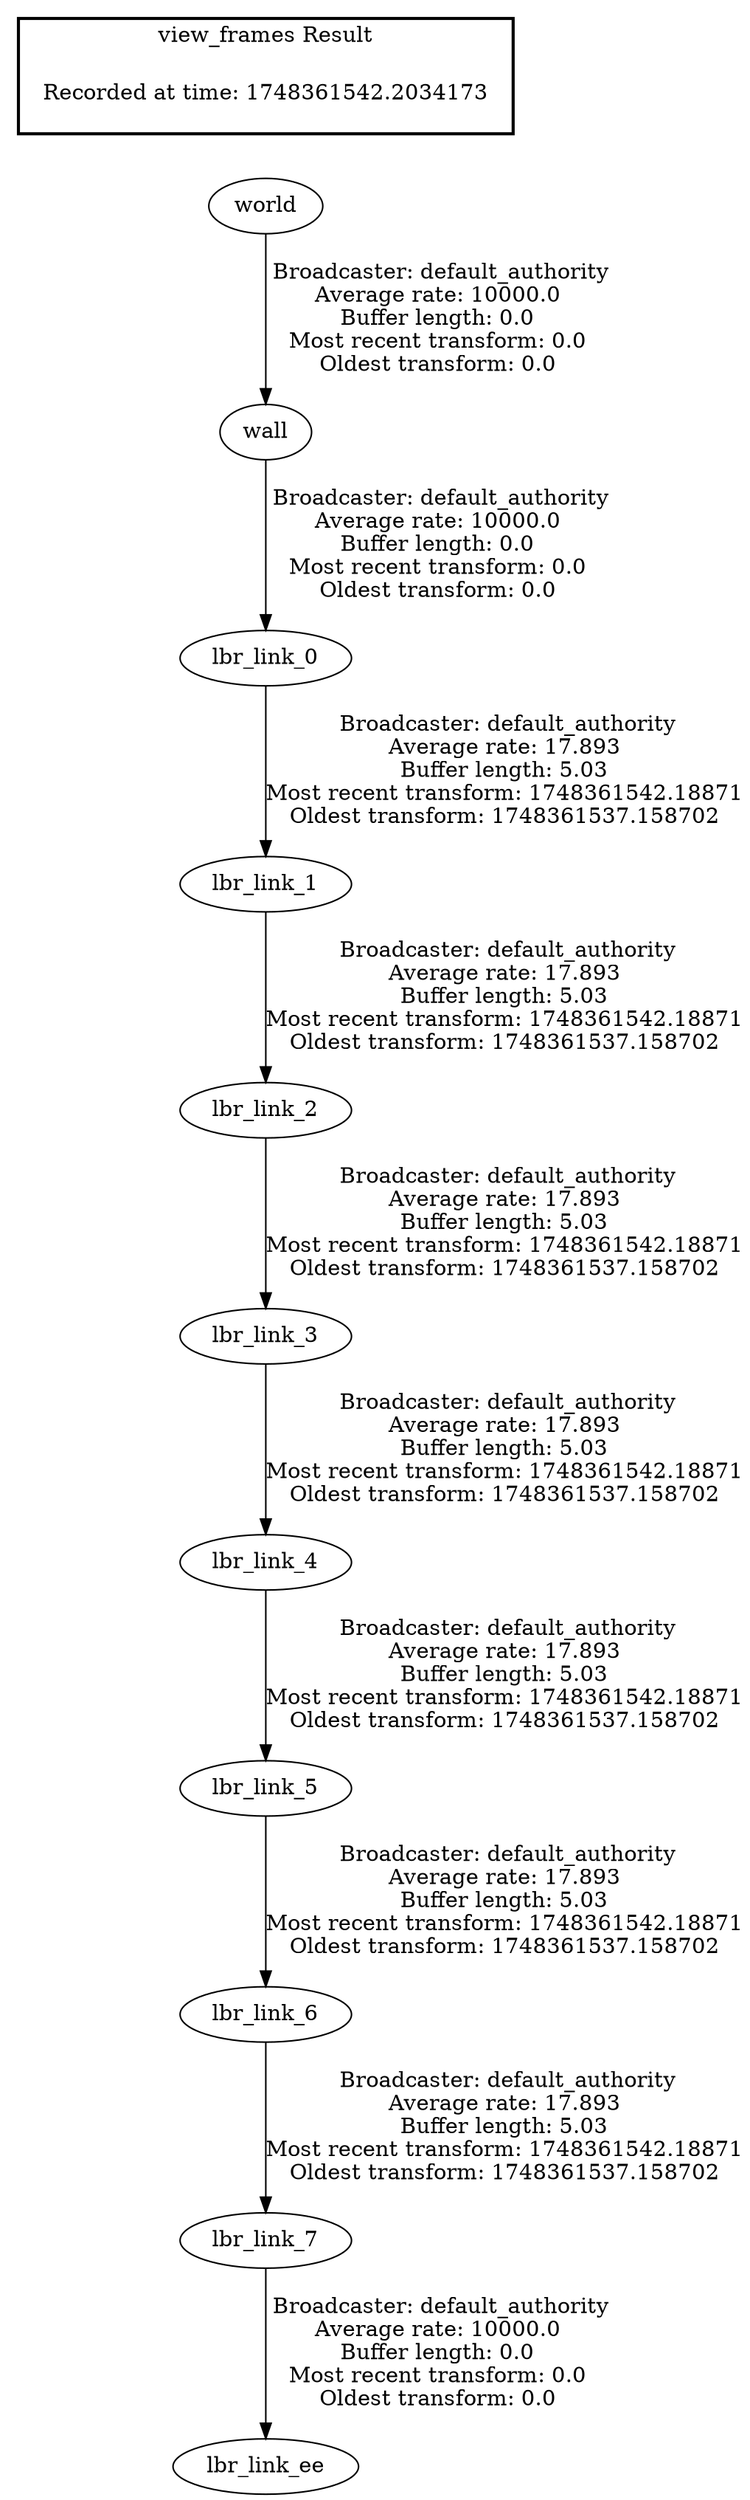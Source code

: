 digraph G {
"world" -> "wall"[label=" Broadcaster: default_authority\nAverage rate: 10000.0\nBuffer length: 0.0\nMost recent transform: 0.0\nOldest transform: 0.0\n"];
"lbr_link_7" -> "lbr_link_ee"[label=" Broadcaster: default_authority\nAverage rate: 10000.0\nBuffer length: 0.0\nMost recent transform: 0.0\nOldest transform: 0.0\n"];
"lbr_link_6" -> "lbr_link_7"[label=" Broadcaster: default_authority\nAverage rate: 17.893\nBuffer length: 5.03\nMost recent transform: 1748361542.18871\nOldest transform: 1748361537.158702\n"];
"wall" -> "lbr_link_0"[label=" Broadcaster: default_authority\nAverage rate: 10000.0\nBuffer length: 0.0\nMost recent transform: 0.0\nOldest transform: 0.0\n"];
"lbr_link_0" -> "lbr_link_1"[label=" Broadcaster: default_authority\nAverage rate: 17.893\nBuffer length: 5.03\nMost recent transform: 1748361542.18871\nOldest transform: 1748361537.158702\n"];
"lbr_link_1" -> "lbr_link_2"[label=" Broadcaster: default_authority\nAverage rate: 17.893\nBuffer length: 5.03\nMost recent transform: 1748361542.18871\nOldest transform: 1748361537.158702\n"];
"lbr_link_2" -> "lbr_link_3"[label=" Broadcaster: default_authority\nAverage rate: 17.893\nBuffer length: 5.03\nMost recent transform: 1748361542.18871\nOldest transform: 1748361537.158702\n"];
"lbr_link_3" -> "lbr_link_4"[label=" Broadcaster: default_authority\nAverage rate: 17.893\nBuffer length: 5.03\nMost recent transform: 1748361542.18871\nOldest transform: 1748361537.158702\n"];
"lbr_link_4" -> "lbr_link_5"[label=" Broadcaster: default_authority\nAverage rate: 17.893\nBuffer length: 5.03\nMost recent transform: 1748361542.18871\nOldest transform: 1748361537.158702\n"];
"lbr_link_5" -> "lbr_link_6"[label=" Broadcaster: default_authority\nAverage rate: 17.893\nBuffer length: 5.03\nMost recent transform: 1748361542.18871\nOldest transform: 1748361537.158702\n"];
edge [style=invis];
 subgraph cluster_legend { style=bold; color=black; label ="view_frames Result";
"Recorded at time: 1748361542.2034173"[ shape=plaintext ] ;
}->"world";
}